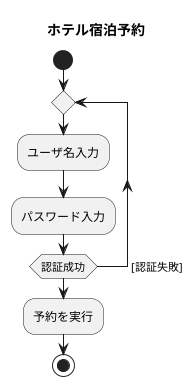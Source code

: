 @startuml 7-1
title ホテル宿泊予約
start
  repeat
    :ユーザ名入力;
    :パスワード入力;
  repeat while (認証成功) -> [認証失敗]
  :予約を実行;
stop
@enduml